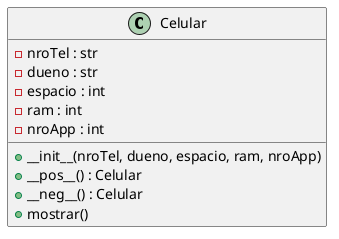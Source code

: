 
@startuml
class Celular {
    - nroTel : str
    - dueno : str
    - espacio : int
    - ram : int
    - nroApp : int
    + __init__(nroTel, dueno, espacio, ram, nroApp)
    + __pos__() : Celular
    + __neg__() : Celular
    + mostrar()
}
@enduml
